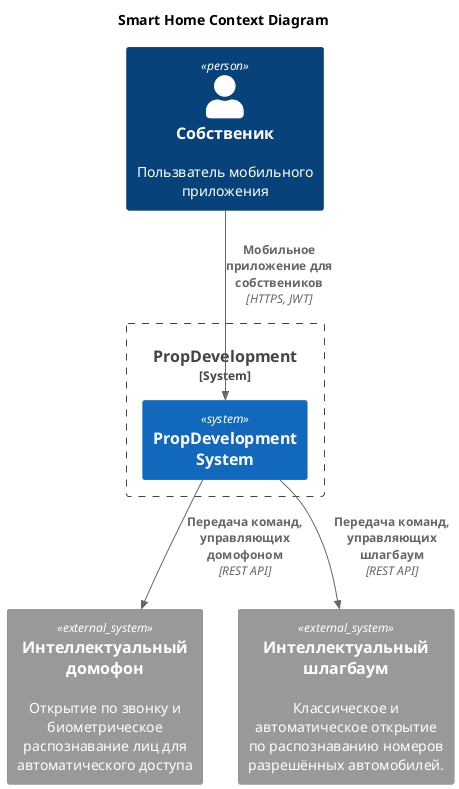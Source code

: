 @startuml

!include <C4/C4_Context>
title Smart Home Context Diagram

Person(User, "Собственик", "Пользватель мобильного приложения")
System_Boundary(PropDevelopment, "PropDevelopment")	{
	System(PropSystem, "PropDevelopment System")
	}

System_Ext(Intercom, "Интеллектуальный домофон", "Открытие по звонку и биометрическое распознавание лиц для автоматического доступа")
System_Ext(Barrier, "Интеллектуальный шлагбаум", "Классическое и автоматическое открытие по распознаванию номеров разрешённых автомобилей.")

Rel(User, PropSystem, "Мобильное приложение для собствеников", "HTTPS, JWT")
Rel(PropSystem, Intercom, "Передача команд, управляющих домофоном", "REST API")
Rel(PropSystem, Barrier, "Передача команд, управляющих шлагбаум", "REST API")

@enduml